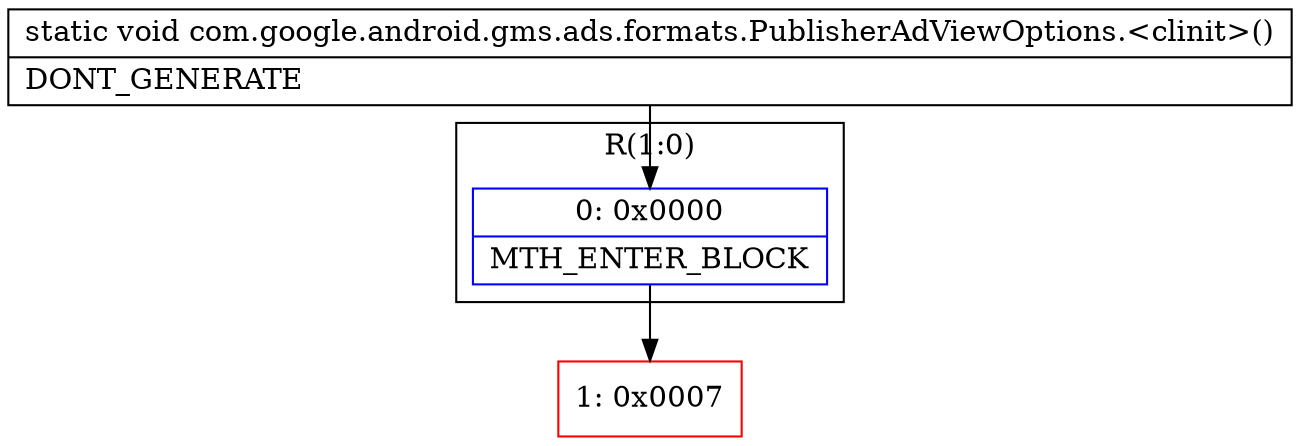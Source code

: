 digraph "CFG forcom.google.android.gms.ads.formats.PublisherAdViewOptions.\<clinit\>()V" {
subgraph cluster_Region_1585839950 {
label = "R(1:0)";
node [shape=record,color=blue];
Node_0 [shape=record,label="{0\:\ 0x0000|MTH_ENTER_BLOCK\l}"];
}
Node_1 [shape=record,color=red,label="{1\:\ 0x0007}"];
MethodNode[shape=record,label="{static void com.google.android.gms.ads.formats.PublisherAdViewOptions.\<clinit\>()  | DONT_GENERATE\l}"];
MethodNode -> Node_0;
Node_0 -> Node_1;
}


